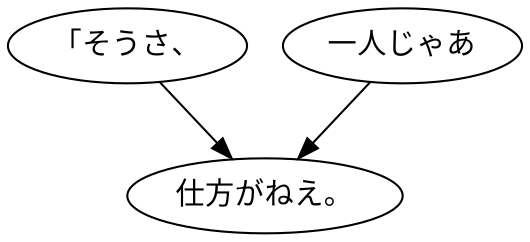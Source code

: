 digraph graph5269 {
	node0 [label="「そうさ、"];
	node1 [label="一人じゃあ"];
	node2 [label="仕方がねえ。"];
	node0 -> node2;
	node1 -> node2;
}
